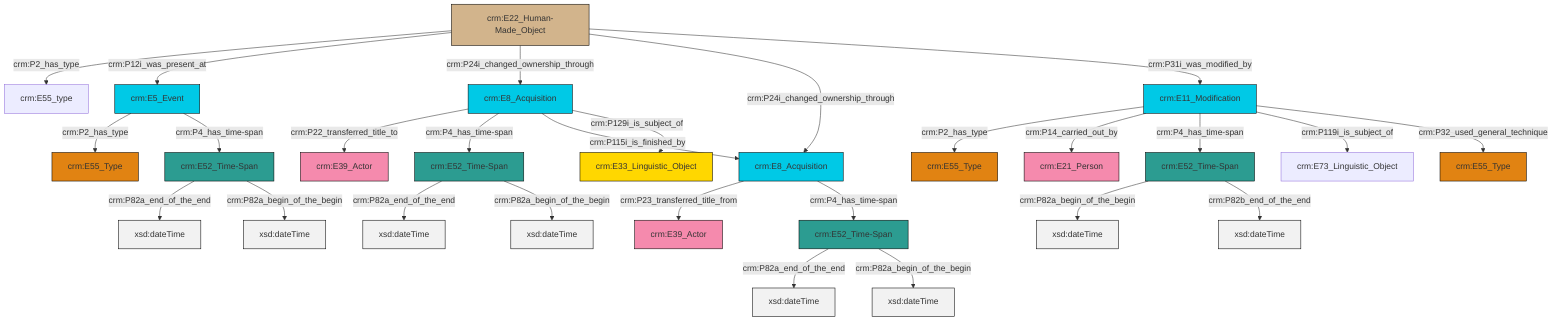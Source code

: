 graph TD
classDef Literal fill:#f2f2f2,stroke:#000000;
classDef CRM_Entity fill:#FFFFFF,stroke:#000000;
classDef Temporal_Entity fill:#00C9E6, stroke:#000000;
classDef Type fill:#E18312, stroke:#000000;
classDef Time-Span fill:#2C9C91, stroke:#000000;
classDef Appellation fill:#FFEB7F, stroke:#000000;
classDef Place fill:#008836, stroke:#000000;
classDef Persistent_Item fill:#B266B2, stroke:#000000;
classDef Conceptual_Object fill:#FFD700, stroke:#000000;
classDef Physical_Thing fill:#D2B48C, stroke:#000000;
classDef Actor fill:#f58aad, stroke:#000000;
classDef PC_Classes fill:#4ce600, stroke:#000000;
classDef Multi fill:#cccccc,stroke:#000000;

0["crm:E52_Time-Span"]:::Time-Span -->|crm:P82a_begin_of_the_begin| 1[xsd:dateTime]:::Literal
2["crm:E52_Time-Span"]:::Time-Span -->|crm:P82a_end_of_the_end| 3[xsd:dateTime]:::Literal
5["crm:E22_Human-Made_Object"]:::Physical_Thing -->|crm:P2_has_type| 6["crm:E55_type"]:::Default
5["crm:E22_Human-Made_Object"]:::Physical_Thing -->|crm:P12i_was_present_at| 7["crm:E5_Event"]:::Temporal_Entity
9["crm:E11_Modification"]:::Temporal_Entity -->|crm:P2_has_type| 10["crm:E55_Type"]:::Type
5["crm:E22_Human-Made_Object"]:::Physical_Thing -->|crm:P24i_changed_ownership_through| 14["crm:E8_Acquisition"]:::Temporal_Entity
19["crm:E52_Time-Span"]:::Time-Span -->|crm:P82a_end_of_the_end| 20[xsd:dateTime]:::Literal
7["crm:E5_Event"]:::Temporal_Entity -->|crm:P2_has_type| 21["crm:E55_Type"]:::Type
0["crm:E52_Time-Span"]:::Time-Span -->|crm:P82b_end_of_the_end| 22[xsd:dateTime]:::Literal
9["crm:E11_Modification"]:::Temporal_Entity -->|crm:P14_carried_out_by| 29["crm:E21_Person"]:::Actor
7["crm:E5_Event"]:::Temporal_Entity -->|crm:P4_has_time-span| 19["crm:E52_Time-Span"]:::Time-Span
14["crm:E8_Acquisition"]:::Temporal_Entity -->|crm:P22_transferred_title_to| 17["crm:E39_Actor"]:::Actor
14["crm:E8_Acquisition"]:::Temporal_Entity -->|crm:P4_has_time-span| 2["crm:E52_Time-Span"]:::Time-Span
2["crm:E52_Time-Span"]:::Time-Span -->|crm:P82a_begin_of_the_begin| 31[xsd:dateTime]:::Literal
5["crm:E22_Human-Made_Object"]:::Physical_Thing -->|crm:P24i_changed_ownership_through| 35["crm:E8_Acquisition"]:::Temporal_Entity
27["crm:E52_Time-Span"]:::Time-Span -->|crm:P82a_end_of_the_end| 36[xsd:dateTime]:::Literal
9["crm:E11_Modification"]:::Temporal_Entity -->|crm:P4_has_time-span| 0["crm:E52_Time-Span"]:::Time-Span
5["crm:E22_Human-Made_Object"]:::Physical_Thing -->|crm:P31i_was_modified_by| 9["crm:E11_Modification"]:::Temporal_Entity
14["crm:E8_Acquisition"]:::Temporal_Entity -->|crm:P115i_is_finished_by| 35["crm:E8_Acquisition"]:::Temporal_Entity
9["crm:E11_Modification"]:::Temporal_Entity -->|crm:P119i_is_subject_of| 32["crm:E73_Linguistic_Object"]:::Default
19["crm:E52_Time-Span"]:::Time-Span -->|crm:P82a_begin_of_the_begin| 40[xsd:dateTime]:::Literal
9["crm:E11_Modification"]:::Temporal_Entity -->|crm:P32_used_general_technique| 24["crm:E55_Type"]:::Type
14["crm:E8_Acquisition"]:::Temporal_Entity -->|crm:P129i_is_subject_of| 11["crm:E33_Linguistic_Object"]:::Conceptual_Object
35["crm:E8_Acquisition"]:::Temporal_Entity -->|crm:P23_transferred_title_from| 15["crm:E39_Actor"]:::Actor
35["crm:E8_Acquisition"]:::Temporal_Entity -->|crm:P4_has_time-span| 27["crm:E52_Time-Span"]:::Time-Span
27["crm:E52_Time-Span"]:::Time-Span -->|crm:P82a_begin_of_the_begin| 43[xsd:dateTime]:::Literal